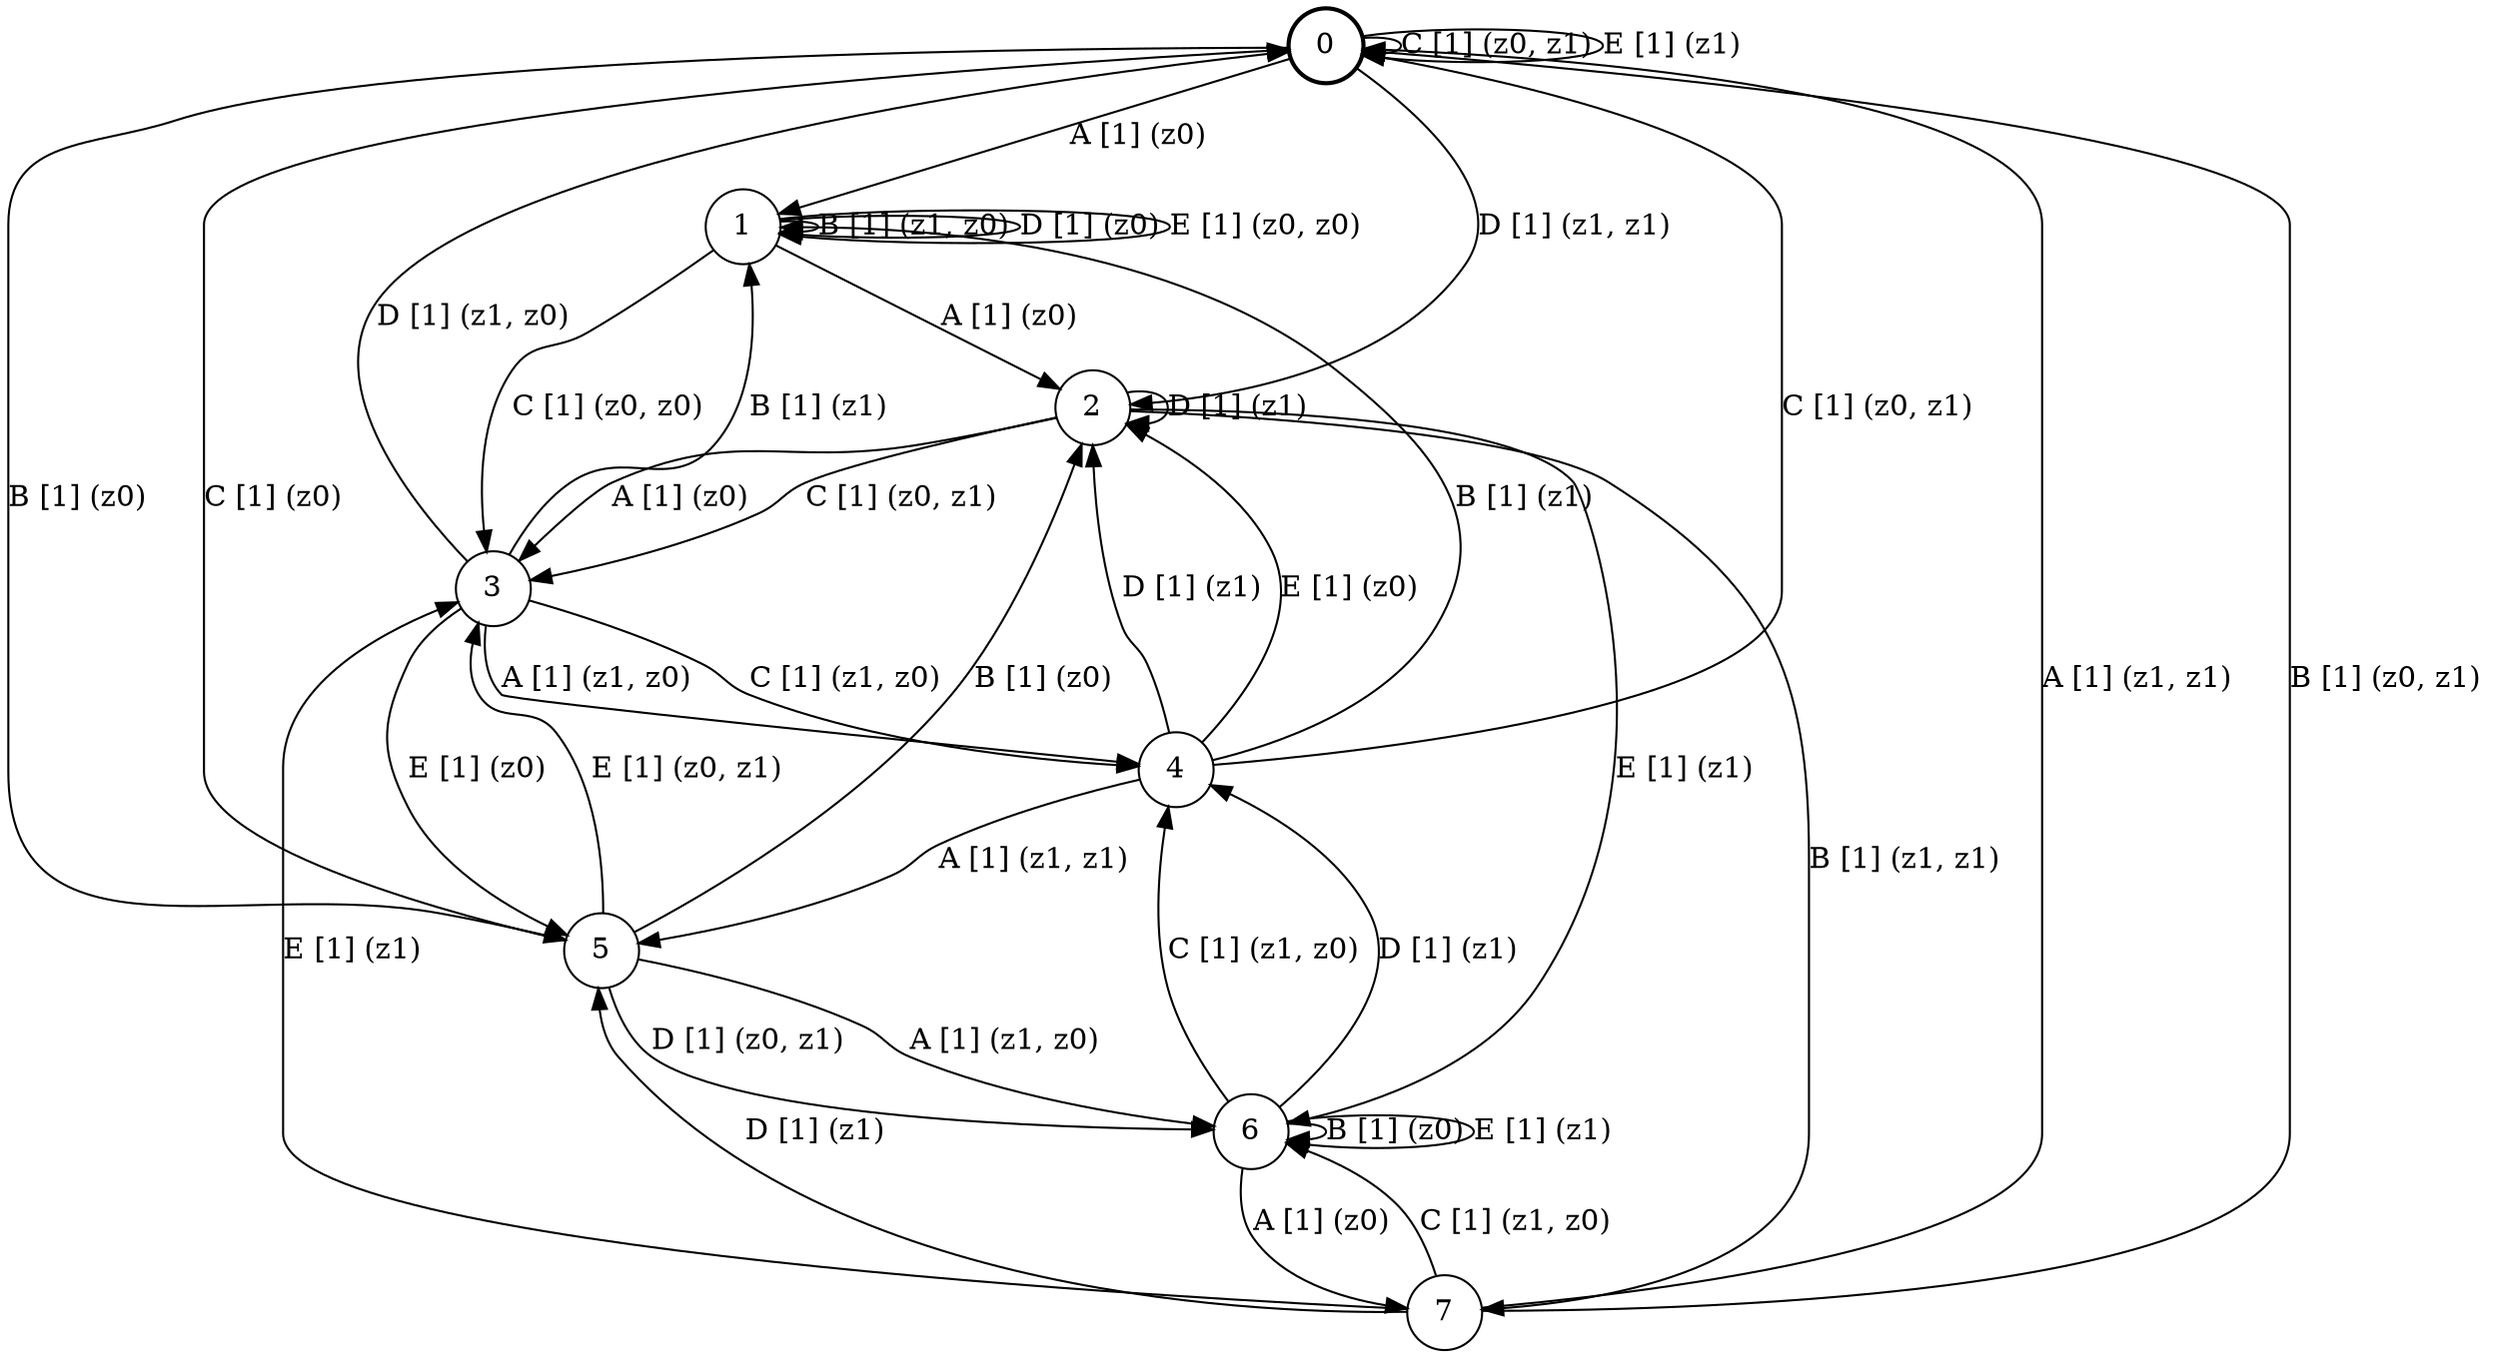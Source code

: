 # generated file, don't try to modify
# command: dot -Tpng <filename> > tree.png
digraph Automaton {
    node [shape = circle];
    0 [style = "bold"];
    0 -> 1 [label = "A [1] (z0) "];
    0 -> 5 [label = "B [1] (z0) "];
    0 -> 0 [label = "C [1] (z0, z1) "];
    0 -> 2 [label = "D [1] (z1, z1) "];
    0 -> 0 [label = "E [1] (z1) "];
    1 -> 2 [label = "A [1] (z0) "];
    1 -> 1 [label = "B [1] (z1, z0) "];
    1 -> 3 [label = "C [1] (z0, z0) "];
    1 -> 1 [label = "D [1] (z0) "];
    1 -> 1 [label = "E [1] (z0, z0) "];
    2 -> 3 [label = "A [1] (z0) "];
    2 -> 7 [label = "B [1] (z1, z1) "];
    2 -> 3 [label = "C [1] (z0, z1) "];
    2 -> 2 [label = "D [1] (z1) "];
    2 -> 6 [label = "E [1] (z1) "];
    3 -> 4 [label = "A [1] (z1, z0) "];
    3 -> 1 [label = "B [1] (z1) "];
    3 -> 4 [label = "C [1] (z1, z0) "];
    3 -> 0 [label = "D [1] (z1, z0) "];
    3 -> 5 [label = "E [1] (z0) "];
    4 -> 5 [label = "A [1] (z1, z1) "];
    4 -> 1 [label = "B [1] (z1) "];
    4 -> 0 [label = "C [1] (z0, z1) "];
    4 -> 2 [label = "D [1] (z1) "];
    4 -> 2 [label = "E [1] (z0) "];
    5 -> 6 [label = "A [1] (z1, z0) "];
    5 -> 2 [label = "B [1] (z0) "];
    5 -> 0 [label = "C [1] (z0) "];
    5 -> 6 [label = "D [1] (z0, z1) "];
    5 -> 3 [label = "E [1] (z0, z1) "];
    6 -> 7 [label = "A [1] (z0) "];
    6 -> 6 [label = "B [1] (z0) "];
    6 -> 4 [label = "C [1] (z1, z0) "];
    6 -> 4 [label = "D [1] (z1) "];
    6 -> 6 [label = "E [1] (z1) "];
    7 -> 0 [label = "A [1] (z1, z1) "];
    7 -> 0 [label = "B [1] (z0, z1) "];
    7 -> 6 [label = "C [1] (z1, z0) "];
    7 -> 5 [label = "D [1] (z1) "];
    7 -> 3 [label = "E [1] (z1) "];
}
